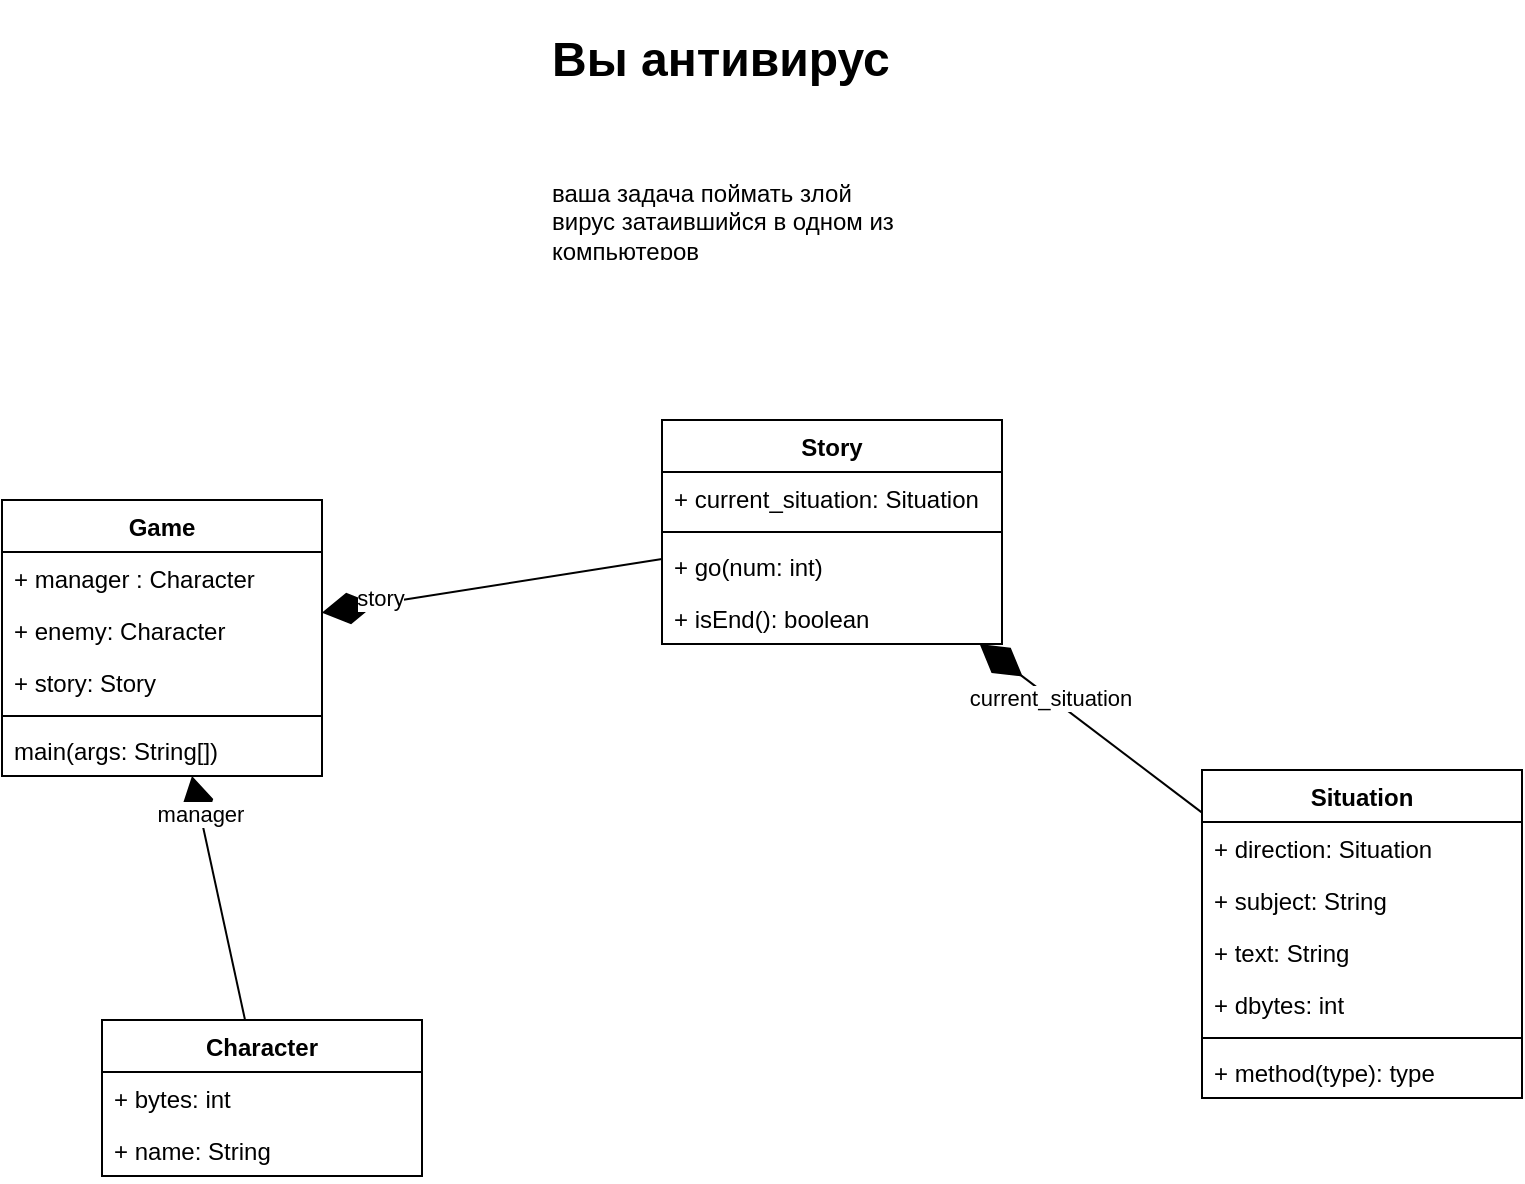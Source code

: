 <mxfile version="20.7.4" type="github">
  <diagram id="C5RBs43oDa-KdzZeNtuy" name="Page-1">
    <mxGraphModel dx="1434" dy="796" grid="1" gridSize="10" guides="1" tooltips="1" connect="1" arrows="1" fold="1" page="1" pageScale="1" pageWidth="827" pageHeight="1169" math="0" shadow="0">
      <root>
        <mxCell id="WIyWlLk6GJQsqaUBKTNV-0" />
        <mxCell id="WIyWlLk6GJQsqaUBKTNV-1" parent="WIyWlLk6GJQsqaUBKTNV-0" />
        <mxCell id="Vdkc1oRoxw6FsC2kJO41-1" value="&lt;h1&gt;Вы антивирус&lt;br&gt;&lt;br&gt;&lt;/h1&gt;&lt;div&gt;ваша задача поймать злой вирус затаившийся в одном из компьютеров&lt;/div&gt;" style="text;html=1;strokeColor=none;fillColor=none;spacing=5;spacingTop=-20;whiteSpace=wrap;overflow=hidden;rounded=0;" vertex="1" parent="WIyWlLk6GJQsqaUBKTNV-1">
          <mxGeometry x="290" y="40" width="190" height="120" as="geometry" />
        </mxCell>
        <mxCell id="Vdkc1oRoxw6FsC2kJO41-2" value="Game" style="swimlane;fontStyle=1;align=center;verticalAlign=top;childLayout=stackLayout;horizontal=1;startSize=26;horizontalStack=0;resizeParent=1;resizeParentMax=0;resizeLast=0;collapsible=1;marginBottom=0;" vertex="1" parent="WIyWlLk6GJQsqaUBKTNV-1">
          <mxGeometry x="20" y="280" width="160" height="138" as="geometry" />
        </mxCell>
        <mxCell id="Vdkc1oRoxw6FsC2kJO41-41" value="+ manager : Character" style="text;strokeColor=none;fillColor=none;align=left;verticalAlign=top;spacingLeft=4;spacingRight=4;overflow=hidden;rotatable=0;points=[[0,0.5],[1,0.5]];portConstraint=eastwest;" vertex="1" parent="Vdkc1oRoxw6FsC2kJO41-2">
          <mxGeometry y="26" width="160" height="26" as="geometry" />
        </mxCell>
        <mxCell id="Vdkc1oRoxw6FsC2kJO41-53" value="+ enemy: Character" style="text;strokeColor=none;fillColor=none;align=left;verticalAlign=top;spacingLeft=4;spacingRight=4;overflow=hidden;rotatable=0;points=[[0,0.5],[1,0.5]];portConstraint=eastwest;" vertex="1" parent="Vdkc1oRoxw6FsC2kJO41-2">
          <mxGeometry y="52" width="160" height="26" as="geometry" />
        </mxCell>
        <mxCell id="Vdkc1oRoxw6FsC2kJO41-42" value="+ story: Story" style="text;strokeColor=none;fillColor=none;align=left;verticalAlign=top;spacingLeft=4;spacingRight=4;overflow=hidden;rotatable=0;points=[[0,0.5],[1,0.5]];portConstraint=eastwest;" vertex="1" parent="Vdkc1oRoxw6FsC2kJO41-2">
          <mxGeometry y="78" width="160" height="26" as="geometry" />
        </mxCell>
        <mxCell id="Vdkc1oRoxw6FsC2kJO41-4" value="" style="line;strokeWidth=1;fillColor=none;align=left;verticalAlign=middle;spacingTop=-1;spacingLeft=3;spacingRight=3;rotatable=0;labelPosition=right;points=[];portConstraint=eastwest;strokeColor=inherit;" vertex="1" parent="Vdkc1oRoxw6FsC2kJO41-2">
          <mxGeometry y="104" width="160" height="8" as="geometry" />
        </mxCell>
        <mxCell id="Vdkc1oRoxw6FsC2kJO41-6" value="main(args: String[])" style="text;strokeColor=none;fillColor=none;align=left;verticalAlign=top;spacingLeft=4;spacingRight=4;overflow=hidden;rotatable=0;points=[[0,0.5],[1,0.5]];portConstraint=eastwest;" vertex="1" parent="Vdkc1oRoxw6FsC2kJO41-2">
          <mxGeometry y="112" width="160" height="26" as="geometry" />
        </mxCell>
        <mxCell id="Vdkc1oRoxw6FsC2kJO41-7" value="Story" style="swimlane;fontStyle=1;align=center;verticalAlign=top;childLayout=stackLayout;horizontal=1;startSize=26;horizontalStack=0;resizeParent=1;resizeParentMax=0;resizeLast=0;collapsible=1;marginBottom=0;" vertex="1" parent="WIyWlLk6GJQsqaUBKTNV-1">
          <mxGeometry x="350" y="240" width="170" height="112" as="geometry" />
        </mxCell>
        <mxCell id="Vdkc1oRoxw6FsC2kJO41-8" value="+ current_situation: Situation" style="text;strokeColor=none;fillColor=none;align=left;verticalAlign=top;spacingLeft=4;spacingRight=4;overflow=hidden;rotatable=0;points=[[0,0.5],[1,0.5]];portConstraint=eastwest;" vertex="1" parent="Vdkc1oRoxw6FsC2kJO41-7">
          <mxGeometry y="26" width="170" height="26" as="geometry" />
        </mxCell>
        <mxCell id="Vdkc1oRoxw6FsC2kJO41-9" value="" style="line;strokeWidth=1;fillColor=none;align=left;verticalAlign=middle;spacingTop=-1;spacingLeft=3;spacingRight=3;rotatable=0;labelPosition=right;points=[];portConstraint=eastwest;strokeColor=inherit;" vertex="1" parent="Vdkc1oRoxw6FsC2kJO41-7">
          <mxGeometry y="52" width="170" height="8" as="geometry" />
        </mxCell>
        <mxCell id="Vdkc1oRoxw6FsC2kJO41-10" value="+ go(num: int)" style="text;strokeColor=none;fillColor=none;align=left;verticalAlign=top;spacingLeft=4;spacingRight=4;overflow=hidden;rotatable=0;points=[[0,0.5],[1,0.5]];portConstraint=eastwest;" vertex="1" parent="Vdkc1oRoxw6FsC2kJO41-7">
          <mxGeometry y="60" width="170" height="26" as="geometry" />
        </mxCell>
        <mxCell id="Vdkc1oRoxw6FsC2kJO41-40" value="+ isEnd(): boolean" style="text;strokeColor=none;fillColor=none;align=left;verticalAlign=top;spacingLeft=4;spacingRight=4;overflow=hidden;rotatable=0;points=[[0,0.5],[1,0.5]];portConstraint=eastwest;" vertex="1" parent="Vdkc1oRoxw6FsC2kJO41-7">
          <mxGeometry y="86" width="170" height="26" as="geometry" />
        </mxCell>
        <mxCell id="Vdkc1oRoxw6FsC2kJO41-27" value="Character" style="swimlane;fontStyle=1;align=center;verticalAlign=top;childLayout=stackLayout;horizontal=1;startSize=26;horizontalStack=0;resizeParent=1;resizeParentMax=0;resizeLast=0;collapsible=1;marginBottom=0;" vertex="1" parent="WIyWlLk6GJQsqaUBKTNV-1">
          <mxGeometry x="70" y="540" width="160" height="78" as="geometry" />
        </mxCell>
        <mxCell id="Vdkc1oRoxw6FsC2kJO41-28" value="+ bytes: int" style="text;strokeColor=none;fillColor=none;align=left;verticalAlign=top;spacingLeft=4;spacingRight=4;overflow=hidden;rotatable=0;points=[[0,0.5],[1,0.5]];portConstraint=eastwest;" vertex="1" parent="Vdkc1oRoxw6FsC2kJO41-27">
          <mxGeometry y="26" width="160" height="26" as="geometry" />
        </mxCell>
        <mxCell id="Vdkc1oRoxw6FsC2kJO41-35" value="+ name: String" style="text;strokeColor=none;fillColor=none;align=left;verticalAlign=top;spacingLeft=4;spacingRight=4;overflow=hidden;rotatable=0;points=[[0,0.5],[1,0.5]];portConstraint=eastwest;" vertex="1" parent="Vdkc1oRoxw6FsC2kJO41-27">
          <mxGeometry y="52" width="160" height="26" as="geometry" />
        </mxCell>
        <mxCell id="Vdkc1oRoxw6FsC2kJO41-31" value="Situation" style="swimlane;fontStyle=1;align=center;verticalAlign=top;childLayout=stackLayout;horizontal=1;startSize=26;horizontalStack=0;resizeParent=1;resizeParentMax=0;resizeLast=0;collapsible=1;marginBottom=0;" vertex="1" parent="WIyWlLk6GJQsqaUBKTNV-1">
          <mxGeometry x="620" y="415" width="160" height="164" as="geometry" />
        </mxCell>
        <mxCell id="Vdkc1oRoxw6FsC2kJO41-32" value="+ direction: Situation" style="text;strokeColor=none;fillColor=none;align=left;verticalAlign=top;spacingLeft=4;spacingRight=4;overflow=hidden;rotatable=0;points=[[0,0.5],[1,0.5]];portConstraint=eastwest;" vertex="1" parent="Vdkc1oRoxw6FsC2kJO41-31">
          <mxGeometry y="26" width="160" height="26" as="geometry" />
        </mxCell>
        <mxCell id="Vdkc1oRoxw6FsC2kJO41-37" value="+ subject: String" style="text;strokeColor=none;fillColor=none;align=left;verticalAlign=top;spacingLeft=4;spacingRight=4;overflow=hidden;rotatable=0;points=[[0,0.5],[1,0.5]];portConstraint=eastwest;" vertex="1" parent="Vdkc1oRoxw6FsC2kJO41-31">
          <mxGeometry y="52" width="160" height="26" as="geometry" />
        </mxCell>
        <mxCell id="Vdkc1oRoxw6FsC2kJO41-38" value="+ text: String" style="text;strokeColor=none;fillColor=none;align=left;verticalAlign=top;spacingLeft=4;spacingRight=4;overflow=hidden;rotatable=0;points=[[0,0.5],[1,0.5]];portConstraint=eastwest;" vertex="1" parent="Vdkc1oRoxw6FsC2kJO41-31">
          <mxGeometry y="78" width="160" height="26" as="geometry" />
        </mxCell>
        <mxCell id="Vdkc1oRoxw6FsC2kJO41-39" value="+ dbytes: int" style="text;strokeColor=none;fillColor=none;align=left;verticalAlign=top;spacingLeft=4;spacingRight=4;overflow=hidden;rotatable=0;points=[[0,0.5],[1,0.5]];portConstraint=eastwest;" vertex="1" parent="Vdkc1oRoxw6FsC2kJO41-31">
          <mxGeometry y="104" width="160" height="26" as="geometry" />
        </mxCell>
        <mxCell id="Vdkc1oRoxw6FsC2kJO41-33" value="" style="line;strokeWidth=1;fillColor=none;align=left;verticalAlign=middle;spacingTop=-1;spacingLeft=3;spacingRight=3;rotatable=0;labelPosition=right;points=[];portConstraint=eastwest;strokeColor=inherit;" vertex="1" parent="Vdkc1oRoxw6FsC2kJO41-31">
          <mxGeometry y="130" width="160" height="8" as="geometry" />
        </mxCell>
        <mxCell id="Vdkc1oRoxw6FsC2kJO41-34" value="+ method(type): type" style="text;strokeColor=none;fillColor=none;align=left;verticalAlign=top;spacingLeft=4;spacingRight=4;overflow=hidden;rotatable=0;points=[[0,0.5],[1,0.5]];portConstraint=eastwest;" vertex="1" parent="Vdkc1oRoxw6FsC2kJO41-31">
          <mxGeometry y="138" width="160" height="26" as="geometry" />
        </mxCell>
        <mxCell id="Vdkc1oRoxw6FsC2kJO41-43" value="" style="endArrow=diamondThin;endFill=1;endSize=24;html=1;rounded=0;" edge="1" parent="WIyWlLk6GJQsqaUBKTNV-1" source="Vdkc1oRoxw6FsC2kJO41-31" target="Vdkc1oRoxw6FsC2kJO41-7">
          <mxGeometry width="160" relative="1" as="geometry">
            <mxPoint x="350" y="530" as="sourcePoint" />
            <mxPoint x="280" y="520" as="targetPoint" />
          </mxGeometry>
        </mxCell>
        <mxCell id="Vdkc1oRoxw6FsC2kJO41-45" value="current_situation" style="edgeLabel;html=1;align=center;verticalAlign=middle;resizable=0;points=[];" vertex="1" connectable="0" parent="Vdkc1oRoxw6FsC2kJO41-43">
          <mxGeometry x="0.366" relative="1" as="geometry">
            <mxPoint as="offset" />
          </mxGeometry>
        </mxCell>
        <mxCell id="Vdkc1oRoxw6FsC2kJO41-47" value="" style="endArrow=diamondThin;endFill=1;endSize=24;html=1;rounded=0;" edge="1" parent="WIyWlLk6GJQsqaUBKTNV-1" source="Vdkc1oRoxw6FsC2kJO41-7" target="Vdkc1oRoxw6FsC2kJO41-2">
          <mxGeometry width="160" relative="1" as="geometry">
            <mxPoint x="240" y="470" as="sourcePoint" />
            <mxPoint x="400" y="470" as="targetPoint" />
          </mxGeometry>
        </mxCell>
        <mxCell id="Vdkc1oRoxw6FsC2kJO41-48" value="story" style="edgeLabel;html=1;align=center;verticalAlign=middle;resizable=0;points=[];" vertex="1" connectable="0" parent="Vdkc1oRoxw6FsC2kJO41-47">
          <mxGeometry x="0.656" y="-3" relative="1" as="geometry">
            <mxPoint as="offset" />
          </mxGeometry>
        </mxCell>
        <mxCell id="Vdkc1oRoxw6FsC2kJO41-50" value="" style="endArrow=diamondThin;endFill=1;endSize=24;html=1;rounded=0;" edge="1" parent="WIyWlLk6GJQsqaUBKTNV-1" source="Vdkc1oRoxw6FsC2kJO41-27" target="Vdkc1oRoxw6FsC2kJO41-2">
          <mxGeometry width="160" relative="1" as="geometry">
            <mxPoint x="230" y="480" as="sourcePoint" />
            <mxPoint x="390" y="480" as="targetPoint" />
          </mxGeometry>
        </mxCell>
        <mxCell id="Vdkc1oRoxw6FsC2kJO41-51" value="manager" style="edgeLabel;html=1;align=center;verticalAlign=middle;resizable=0;points=[];" vertex="1" connectable="0" parent="Vdkc1oRoxw6FsC2kJO41-50">
          <mxGeometry x="0.69" relative="1" as="geometry">
            <mxPoint as="offset" />
          </mxGeometry>
        </mxCell>
      </root>
    </mxGraphModel>
  </diagram>
</mxfile>
